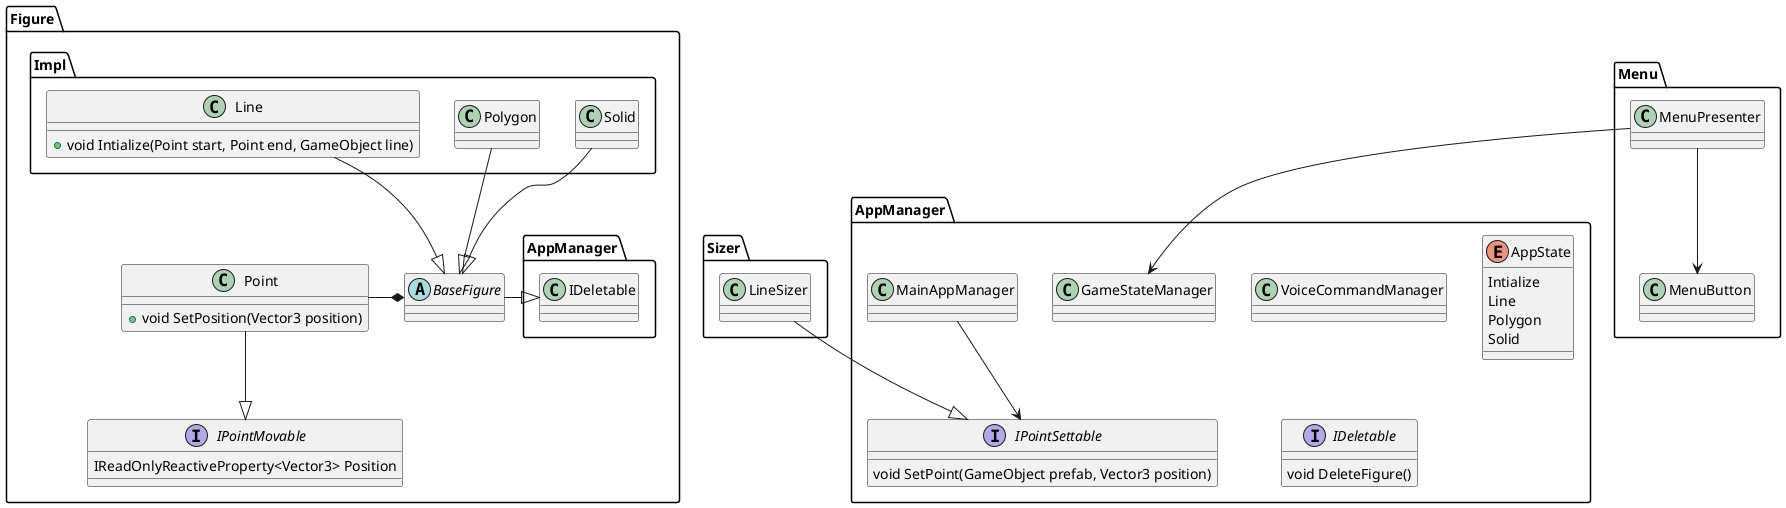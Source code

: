 @startuml

namespace Figure {
    abstract class BaseFigure {
    }
    namespace Impl {
        class Line {
            +void Intialize(Point start, Point end, GameObject line)
        }
        class Polygon {
        }
        class Solid {
        }
        Line --d|> Figure.BaseFigure
        Polygon --d|> Figure.BaseFigure
        Solid --d|> Figure.BaseFigure

        Line -[hidden]r- Polygon
        Polygon -[hidden]r- Solid
    }

    interface IPointMovable {
        IReadOnlyReactiveProperty<Vector3> Position
    }


    class Point {
        +void SetPosition(Vector3 position)
    }

    BaseFigure --l|> AppManager.IDeletable

    Point --|> IPointMovable
    Point --r* BaseFigure

}

namespace AppManager {
    class VoiceCommandManager {

    }

    class GameStateManager {

    }
    class MainAppManager {
    }
    enum AppState {
        Intialize
        Line
        Polygon
        Solid
    }
    
    interface IPointSettable {
        void SetPoint(GameObject prefab, Vector3 position)
    }
    interface IDeletable {
        void DeleteFigure()
    }

    MainAppManager --> IPointSettable
}

namespace Sizer {
    class LineSizer {
    }
    LineSizer --|> AppManager.IPointSettable
}

namespace Menu {
    class MenuPresenter {
    }
    class MenuButton {
    }

    MenuPresenter --d> MenuButton
    MenuPresenter --d> AppManager.GameStateManager
}


@enduml
